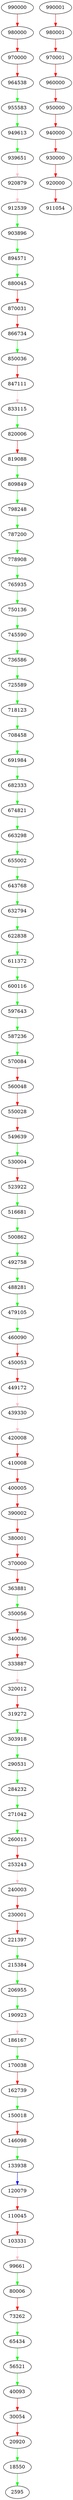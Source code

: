 digraph G {
 990000  ->     980000 [color=red];
 980000  ->     970000 [color=red];
 970000  ->     964538 [color=red];
 964538  ->   955583 [color=green];
 955583  ->   949613 [color=green];
 949613  ->   939651 [color=green];
 939651  ->   920879 [color=pink];
 920879  ->   912539 [color=pink];
 912539  ->   903896 [color=green];
 903896  ->   894571 [color=green];
 894571  ->   880045 [color=green];
 880045  ->     870031 [color=red];
 870031  ->     866734 [color=red];
 866734  ->   850036 [color=green];
 850036  ->     847111 [color=red];
 847111  ->   833115 [color=pink];
 833115  ->   820006 [color=green];
 820006  ->     819088 [color=red];
 819088  ->   809849 [color=green];
 809849  ->   798248 [color=green];
 798248  ->   787200 [color=green];
 787200  ->   778908 [color=green];
 778908  ->   765935 [color=green];
 765935  ->   750136 [color=green];
 750136  ->   745590 [color=green];
 745590  ->   736586 [color=green];
 736586  ->   725589 [color=green];
 725589  ->   718123 [color=green];
 718123  ->   708458 [color=green];
 708458  ->   691984 [color=green];
 691984  ->   682333 [color=green];
 682333  ->   674821 [color=green];
 674821  ->   663298 [color=green];
 663298  ->   655002 [color=green];
 655002  ->   643768 [color=green];
 643768  ->   632794 [color=green];
 632794  ->   622838 [color=green];
 622838  ->   611372 [color=green];
 611372  ->   600116 [color=green];
 600116  ->   597643 [color=green];
 597643  ->   587236 [color=green];
 587236  ->   570084 [color=green];
 570084  ->     560048 [color=red];
 560048  ->     550028 [color=red];
 550028  ->     549639 [color=red];
 549639  ->   530004 [color=green];
 530004  ->     523922 [color=red];
 523922  ->   516681 [color=green];
 516681  ->   500862 [color=green];
 500862  ->   492758 [color=green];
 492758  ->   488281 [color=green];
 488281  ->   479105 [color=green];
 479105  ->   460090 [color=green];
 460090  ->     450053 [color=red];
 450053  ->     449172 [color=red];
 449172  ->   439330 [color=pink];
 439330  ->   420008 [color=pink];
 420008  ->     410008 [color=red];
 410008  ->     400005 [color=red];
 400005  ->     390002 [color=red];
 390002  ->     380001 [color=red];
 380001  ->     370000 [color=red];
 370000  ->     363881 [color=red];
 363881  ->   350056 [color=green];
 350056  ->     340036 [color=red];
 340036  ->     333887 [color=red];
 333887  ->   320012 [color=pink];
 320012  ->     319272 [color=red];
 319272  ->   303918 [color=green];
 303918  ->   290531 [color=green];
 290531  ->   284232 [color=green];
 284232  ->   271042 [color=green];
 271042  ->   260013 [color=green];
 260013  ->     253243 [color=red];
 253243  ->   240003 [color=pink];
 240003  ->     230001 [color=red];
 230001  ->     221397 [color=red];
 221397  ->   215384 [color=green];
 215384  ->   206955 [color=green];
 206955  ->   190923 [color=green];
 190923  ->   186167 [color=pink];
 186167  ->   170038 [color=green];
 170038  ->     162739 [color=red];
 162739  ->   150018 [color=green];
 150018  ->     146098 [color=red];
 146098  ->   133938 [color=green];
 133938  ->   120079 [color=blue];
 120079  ->     110045 [color=red];
 110045  ->     103331 [color=red];
 103331  ->   99661  [color=pink];
 99661   ->   80006  [color=green];
 80006   ->     73262  [color=red];
 73262   ->   65434  [color=green];
 65434   ->   56521  [color=green];
 56521   ->   40093  [color=green];
 40093   ->     30054  [color=red];
 30054   ->     20920  [color=red];
 20920   ->   18550  [color=green];
 18550   ->   2595   [color=green];
 990001  ->     980001 [color=red];
 980001  ->     970001 [color=red];
 970001  ->     960000 [color=red];
 960000  ->     950000 [color=red];
 950000  ->     940000 [color=red];
 940000  ->     930000 [color=red];
 930000  ->     920000 [color=red];
 920000  ->     911054 [color=red];
}
